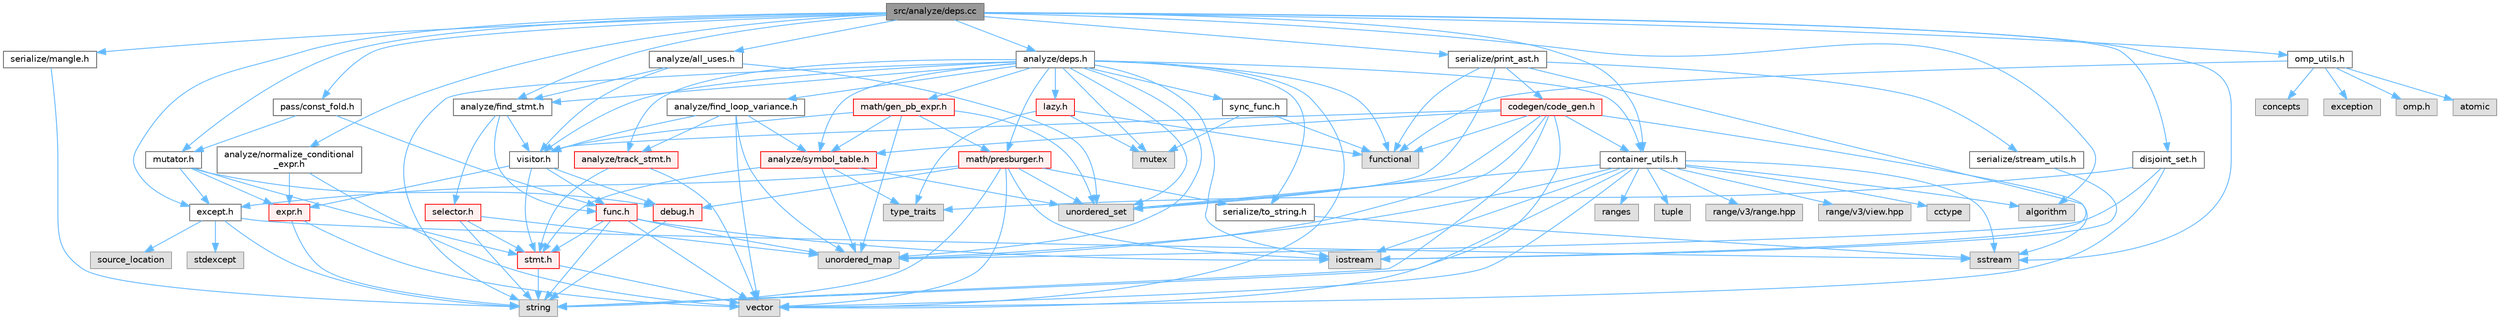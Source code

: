 digraph "src/analyze/deps.cc"
{
 // LATEX_PDF_SIZE
  bgcolor="transparent";
  edge [fontname=Helvetica,fontsize=10,labelfontname=Helvetica,labelfontsize=10];
  node [fontname=Helvetica,fontsize=10,shape=box,height=0.2,width=0.4];
  Node1 [label="src/analyze/deps.cc",height=0.2,width=0.4,color="gray40", fillcolor="grey60", style="filled", fontcolor="black",tooltip=" "];
  Node1 -> Node2 [color="steelblue1",style="solid"];
  Node2 [label="algorithm",height=0.2,width=0.4,color="grey60", fillcolor="#E0E0E0", style="filled",tooltip=" "];
  Node1 -> Node3 [color="steelblue1",style="solid"];
  Node3 [label="sstream",height=0.2,width=0.4,color="grey60", fillcolor="#E0E0E0", style="filled",tooltip=" "];
  Node1 -> Node4 [color="steelblue1",style="solid"];
  Node4 [label="analyze/all_uses.h",height=0.2,width=0.4,color="grey40", fillcolor="white", style="filled",URL="$all__uses_8h.html",tooltip=" "];
  Node4 -> Node5 [color="steelblue1",style="solid"];
  Node5 [label="unordered_set",height=0.2,width=0.4,color="grey60", fillcolor="#E0E0E0", style="filled",tooltip=" "];
  Node4 -> Node6 [color="steelblue1",style="solid"];
  Node6 [label="analyze/find_stmt.h",height=0.2,width=0.4,color="grey40", fillcolor="white", style="filled",URL="$find__stmt_8h.html",tooltip=" "];
  Node6 -> Node7 [color="steelblue1",style="solid"];
  Node7 [label="func.h",height=0.2,width=0.4,color="red", fillcolor="#FFF0F0", style="filled",URL="$func_8h.html",tooltip=" "];
  Node7 -> Node8 [color="steelblue1",style="solid"];
  Node8 [label="iostream",height=0.2,width=0.4,color="grey60", fillcolor="#E0E0E0", style="filled",tooltip=" "];
  Node7 -> Node9 [color="steelblue1",style="solid"];
  Node9 [label="string",height=0.2,width=0.4,color="grey60", fillcolor="#E0E0E0", style="filled",tooltip=" "];
  Node7 -> Node10 [color="steelblue1",style="solid"];
  Node10 [label="unordered_map",height=0.2,width=0.4,color="grey60", fillcolor="#E0E0E0", style="filled",tooltip=" "];
  Node7 -> Node12 [color="steelblue1",style="solid"];
  Node12 [label="vector",height=0.2,width=0.4,color="grey60", fillcolor="#E0E0E0", style="filled",tooltip=" "];
  Node7 -> Node49 [color="steelblue1",style="solid"];
  Node49 [label="stmt.h",height=0.2,width=0.4,color="red", fillcolor="#FFF0F0", style="filled",URL="$stmt_8h.html",tooltip=" "];
  Node49 -> Node9 [color="steelblue1",style="solid"];
  Node49 -> Node12 [color="steelblue1",style="solid"];
  Node6 -> Node55 [color="steelblue1",style="solid"];
  Node55 [label="selector.h",height=0.2,width=0.4,color="red", fillcolor="#FFF0F0", style="filled",URL="$selector_8h.html",tooltip=" "];
  Node55 -> Node9 [color="steelblue1",style="solid"];
  Node55 -> Node10 [color="steelblue1",style="solid"];
  Node55 -> Node49 [color="steelblue1",style="solid"];
  Node6 -> Node56 [color="steelblue1",style="solid"];
  Node56 [label="visitor.h",height=0.2,width=0.4,color="grey40", fillcolor="white", style="filled",URL="$visitor_8h.html",tooltip=" "];
  Node56 -> Node57 [color="steelblue1",style="solid"];
  Node57 [label="debug.h",height=0.2,width=0.4,color="red", fillcolor="#FFF0F0", style="filled",URL="$debug_8h.html",tooltip=" "];
  Node57 -> Node9 [color="steelblue1",style="solid"];
  Node56 -> Node42 [color="steelblue1",style="solid"];
  Node42 [label="expr.h",height=0.2,width=0.4,color="red", fillcolor="#FFF0F0", style="filled",URL="$expr_8h.html",tooltip=" "];
  Node42 -> Node9 [color="steelblue1",style="solid"];
  Node42 -> Node12 [color="steelblue1",style="solid"];
  Node56 -> Node7 [color="steelblue1",style="solid"];
  Node56 -> Node49 [color="steelblue1",style="solid"];
  Node4 -> Node56 [color="steelblue1",style="solid"];
  Node1 -> Node61 [color="steelblue1",style="solid"];
  Node61 [label="analyze/deps.h",height=0.2,width=0.4,color="grey40", fillcolor="white", style="filled",URL="$deps_8h.html",tooltip=" "];
  Node61 -> Node15 [color="steelblue1",style="solid"];
  Node15 [label="functional",height=0.2,width=0.4,color="grey60", fillcolor="#E0E0E0", style="filled",tooltip=" "];
  Node61 -> Node8 [color="steelblue1",style="solid"];
  Node61 -> Node59 [color="steelblue1",style="solid"];
  Node59 [label="mutex",height=0.2,width=0.4,color="grey60", fillcolor="#E0E0E0", style="filled",tooltip=" "];
  Node61 -> Node9 [color="steelblue1",style="solid"];
  Node61 -> Node10 [color="steelblue1",style="solid"];
  Node61 -> Node5 [color="steelblue1",style="solid"];
  Node61 -> Node12 [color="steelblue1",style="solid"];
  Node61 -> Node62 [color="steelblue1",style="solid"];
  Node62 [label="analyze/find_loop_variance.h",height=0.2,width=0.4,color="grey40", fillcolor="white", style="filled",URL="$find__loop__variance_8h.html",tooltip=" "];
  Node62 -> Node10 [color="steelblue1",style="solid"];
  Node62 -> Node12 [color="steelblue1",style="solid"];
  Node62 -> Node63 [color="steelblue1",style="solid"];
  Node63 [label="analyze/symbol_table.h",height=0.2,width=0.4,color="red", fillcolor="#FFF0F0", style="filled",URL="$symbol__table_8h.html",tooltip=" "];
  Node63 -> Node24 [color="steelblue1",style="solid"];
  Node24 [label="type_traits",height=0.2,width=0.4,color="grey60", fillcolor="#E0E0E0", style="filled",tooltip=" "];
  Node63 -> Node10 [color="steelblue1",style="solid"];
  Node63 -> Node5 [color="steelblue1",style="solid"];
  Node63 -> Node49 [color="steelblue1",style="solid"];
  Node62 -> Node65 [color="steelblue1",style="solid"];
  Node65 [label="analyze/track_stmt.h",height=0.2,width=0.4,color="red", fillcolor="#FFF0F0", style="filled",URL="$track__stmt_8h.html",tooltip=" "];
  Node65 -> Node12 [color="steelblue1",style="solid"];
  Node65 -> Node49 [color="steelblue1",style="solid"];
  Node62 -> Node56 [color="steelblue1",style="solid"];
  Node61 -> Node6 [color="steelblue1",style="solid"];
  Node61 -> Node63 [color="steelblue1",style="solid"];
  Node61 -> Node65 [color="steelblue1",style="solid"];
  Node61 -> Node34 [color="steelblue1",style="solid"];
  Node34 [label="container_utils.h",height=0.2,width=0.4,color="grey40", fillcolor="white", style="filled",URL="$container__utils_8h.html",tooltip=" "];
  Node34 -> Node2 [color="steelblue1",style="solid"];
  Node34 -> Node35 [color="steelblue1",style="solid"];
  Node35 [label="cctype",height=0.2,width=0.4,color="grey60", fillcolor="#E0E0E0", style="filled",tooltip=" "];
  Node34 -> Node8 [color="steelblue1",style="solid"];
  Node34 -> Node36 [color="steelblue1",style="solid"];
  Node36 [label="ranges",height=0.2,width=0.4,color="grey60", fillcolor="#E0E0E0", style="filled",tooltip=" "];
  Node34 -> Node3 [color="steelblue1",style="solid"];
  Node34 -> Node9 [color="steelblue1",style="solid"];
  Node34 -> Node37 [color="steelblue1",style="solid"];
  Node37 [label="tuple",height=0.2,width=0.4,color="grey60", fillcolor="#E0E0E0", style="filled",tooltip=" "];
  Node34 -> Node10 [color="steelblue1",style="solid"];
  Node34 -> Node5 [color="steelblue1",style="solid"];
  Node34 -> Node12 [color="steelblue1",style="solid"];
  Node34 -> Node38 [color="steelblue1",style="solid"];
  Node38 [label="range/v3/range.hpp",height=0.2,width=0.4,color="grey60", fillcolor="#E0E0E0", style="filled",tooltip=" "];
  Node34 -> Node39 [color="steelblue1",style="solid"];
  Node39 [label="range/v3/view.hpp",height=0.2,width=0.4,color="grey60", fillcolor="#E0E0E0", style="filled",tooltip=" "];
  Node61 -> Node66 [color="steelblue1",style="solid"];
  Node66 [label="lazy.h",height=0.2,width=0.4,color="red", fillcolor="#FFF0F0", style="filled",URL="$lazy_8h.html",tooltip=" "];
  Node66 -> Node15 [color="steelblue1",style="solid"];
  Node66 -> Node59 [color="steelblue1",style="solid"];
  Node66 -> Node24 [color="steelblue1",style="solid"];
  Node61 -> Node67 [color="steelblue1",style="solid"];
  Node67 [label="math/gen_pb_expr.h",height=0.2,width=0.4,color="red", fillcolor="#FFF0F0", style="filled",URL="$gen__pb__expr_8h.html",tooltip=" "];
  Node67 -> Node10 [color="steelblue1",style="solid"];
  Node67 -> Node5 [color="steelblue1",style="solid"];
  Node67 -> Node63 [color="steelblue1",style="solid"];
  Node67 -> Node69 [color="steelblue1",style="solid"];
  Node69 [label="math/presburger.h",height=0.2,width=0.4,color="red", fillcolor="#FFF0F0", style="filled",URL="$presburger_8h.html",tooltip=" "];
  Node69 -> Node8 [color="steelblue1",style="solid"];
  Node69 -> Node9 [color="steelblue1",style="solid"];
  Node69 -> Node5 [color="steelblue1",style="solid"];
  Node69 -> Node12 [color="steelblue1",style="solid"];
  Node69 -> Node57 [color="steelblue1",style="solid"];
  Node69 -> Node28 [color="steelblue1",style="solid"];
  Node28 [label="except.h",height=0.2,width=0.4,color="grey40", fillcolor="white", style="filled",URL="$except_8h.html",tooltip=" "];
  Node28 -> Node17 [color="steelblue1",style="solid"];
  Node17 [label="source_location",height=0.2,width=0.4,color="grey60", fillcolor="#E0E0E0", style="filled",tooltip=" "];
  Node28 -> Node3 [color="steelblue1",style="solid"];
  Node28 -> Node29 [color="steelblue1",style="solid"];
  Node29 [label="stdexcept",height=0.2,width=0.4,color="grey60", fillcolor="#E0E0E0", style="filled",tooltip=" "];
  Node28 -> Node9 [color="steelblue1",style="solid"];
  Node69 -> Node30 [color="steelblue1",style="solid"];
  Node30 [label="serialize/to_string.h",height=0.2,width=0.4,color="grey40", fillcolor="white", style="filled",URL="$to__string_8h.html",tooltip=" "];
  Node30 -> Node3 [color="steelblue1",style="solid"];
  Node67 -> Node56 [color="steelblue1",style="solid"];
  Node61 -> Node69 [color="steelblue1",style="solid"];
  Node61 -> Node30 [color="steelblue1",style="solid"];
  Node61 -> Node86 [color="steelblue1",style="solid"];
  Node86 [label="sync_func.h",height=0.2,width=0.4,color="grey40", fillcolor="white", style="filled",URL="$sync__func_8h.html",tooltip=" "];
  Node86 -> Node15 [color="steelblue1",style="solid"];
  Node86 -> Node59 [color="steelblue1",style="solid"];
  Node61 -> Node56 [color="steelblue1",style="solid"];
  Node1 -> Node6 [color="steelblue1",style="solid"];
  Node1 -> Node87 [color="steelblue1",style="solid"];
  Node87 [label="analyze/normalize_conditional\l_expr.h",height=0.2,width=0.4,color="grey40", fillcolor="white", style="filled",URL="$normalize__conditional__expr_8h.html",tooltip=" "];
  Node87 -> Node12 [color="steelblue1",style="solid"];
  Node87 -> Node42 [color="steelblue1",style="solid"];
  Node1 -> Node34 [color="steelblue1",style="solid"];
  Node1 -> Node88 [color="steelblue1",style="solid"];
  Node88 [label="disjoint_set.h",height=0.2,width=0.4,color="grey40", fillcolor="white", style="filled",URL="$disjoint__set_8h.html",tooltip=" "];
  Node88 -> Node24 [color="steelblue1",style="solid"];
  Node88 -> Node10 [color="steelblue1",style="solid"];
  Node88 -> Node12 [color="steelblue1",style="solid"];
  Node1 -> Node28 [color="steelblue1",style="solid"];
  Node1 -> Node89 [color="steelblue1",style="solid"];
  Node89 [label="mutator.h",height=0.2,width=0.4,color="grey40", fillcolor="white", style="filled",URL="$mutator_8h.html",tooltip=" "];
  Node89 -> Node57 [color="steelblue1",style="solid"];
  Node89 -> Node28 [color="steelblue1",style="solid"];
  Node89 -> Node42 [color="steelblue1",style="solid"];
  Node89 -> Node49 [color="steelblue1",style="solid"];
  Node1 -> Node90 [color="steelblue1",style="solid"];
  Node90 [label="omp_utils.h",height=0.2,width=0.4,color="grey40", fillcolor="white", style="filled",URL="$omp__utils_8h.html",tooltip=" "];
  Node90 -> Node14 [color="steelblue1",style="solid"];
  Node14 [label="atomic",height=0.2,width=0.4,color="grey60", fillcolor="#E0E0E0", style="filled",tooltip=" "];
  Node90 -> Node91 [color="steelblue1",style="solid"];
  Node91 [label="concepts",height=0.2,width=0.4,color="grey60", fillcolor="#E0E0E0", style="filled",tooltip=" "];
  Node90 -> Node92 [color="steelblue1",style="solid"];
  Node92 [label="exception",height=0.2,width=0.4,color="grey60", fillcolor="#E0E0E0", style="filled",tooltip=" "];
  Node90 -> Node15 [color="steelblue1",style="solid"];
  Node90 -> Node93 [color="steelblue1",style="solid"];
  Node93 [label="omp.h",height=0.2,width=0.4,color="grey60", fillcolor="#E0E0E0", style="filled",tooltip=" "];
  Node1 -> Node94 [color="steelblue1",style="solid"];
  Node94 [label="pass/const_fold.h",height=0.2,width=0.4,color="grey40", fillcolor="white", style="filled",URL="$const__fold_8h.html",tooltip=" "];
  Node94 -> Node7 [color="steelblue1",style="solid"];
  Node94 -> Node89 [color="steelblue1",style="solid"];
  Node1 -> Node95 [color="steelblue1",style="solid"];
  Node95 [label="serialize/mangle.h",height=0.2,width=0.4,color="grey40", fillcolor="white", style="filled",URL="$mangle_8h.html",tooltip=" "];
  Node95 -> Node9 [color="steelblue1",style="solid"];
  Node1 -> Node96 [color="steelblue1",style="solid"];
  Node96 [label="serialize/print_ast.h",height=0.2,width=0.4,color="grey40", fillcolor="white", style="filled",URL="$print__ast_8h.html",tooltip=" "];
  Node96 -> Node15 [color="steelblue1",style="solid"];
  Node96 -> Node8 [color="steelblue1",style="solid"];
  Node96 -> Node5 [color="steelblue1",style="solid"];
  Node96 -> Node97 [color="steelblue1",style="solid"];
  Node97 [label="codegen/code_gen.h",height=0.2,width=0.4,color="red", fillcolor="#FFF0F0", style="filled",URL="$include_2codegen_2code__gen_8h.html",tooltip=" "];
  Node97 -> Node15 [color="steelblue1",style="solid"];
  Node97 -> Node3 [color="steelblue1",style="solid"];
  Node97 -> Node9 [color="steelblue1",style="solid"];
  Node97 -> Node10 [color="steelblue1",style="solid"];
  Node97 -> Node5 [color="steelblue1",style="solid"];
  Node97 -> Node12 [color="steelblue1",style="solid"];
  Node97 -> Node63 [color="steelblue1",style="solid"];
  Node97 -> Node34 [color="steelblue1",style="solid"];
  Node97 -> Node56 [color="steelblue1",style="solid"];
  Node96 -> Node19 [color="steelblue1",style="solid"];
  Node19 [label="serialize/stream_utils.h",height=0.2,width=0.4,color="grey40", fillcolor="white", style="filled",URL="$stream__utils_8h.html",tooltip=" "];
  Node19 -> Node8 [color="steelblue1",style="solid"];
}
